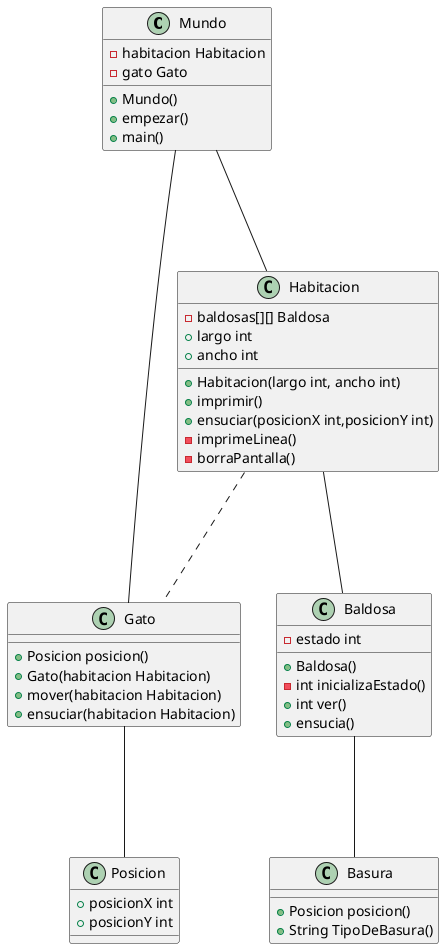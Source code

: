 @startuml

class Mundo{
    - habitacion Habitacion
    - gato Gato 
    + Mundo()
    + empezar()
    + main()
}

class Habitacion {
    - baldosas[][] Baldosa
    + largo int
    + ancho int
    +Habitacion(largo int, ancho int)
    +imprimir()
    +ensuciar(posicionX int,posicionY int)
    -imprimeLinea()
    -borraPantalla()
}

class Baldosa{
    - estado int
    + Baldosa()
    - int inicializaEstado()
    + int ver()
    + ensucia()
}

class Gato{
    +Posicion posicion()
    + Gato(habitacion Habitacion)
    + mover(habitacion Habitacion)
    + ensuciar(habitacion Habitacion)
}

class Posicion{
    + posicionX int
    + posicionY int
}

class Basura{
  +Posicion posicion()
  +String TipoDeBasura()
}
Mundo -D-- Habitacion
Mundo -R--- Gato
Habitacion -D-- Baldosa 
Habitacion ... Gato
Gato--- Posicion
Baldosa --- Basura
@enduml